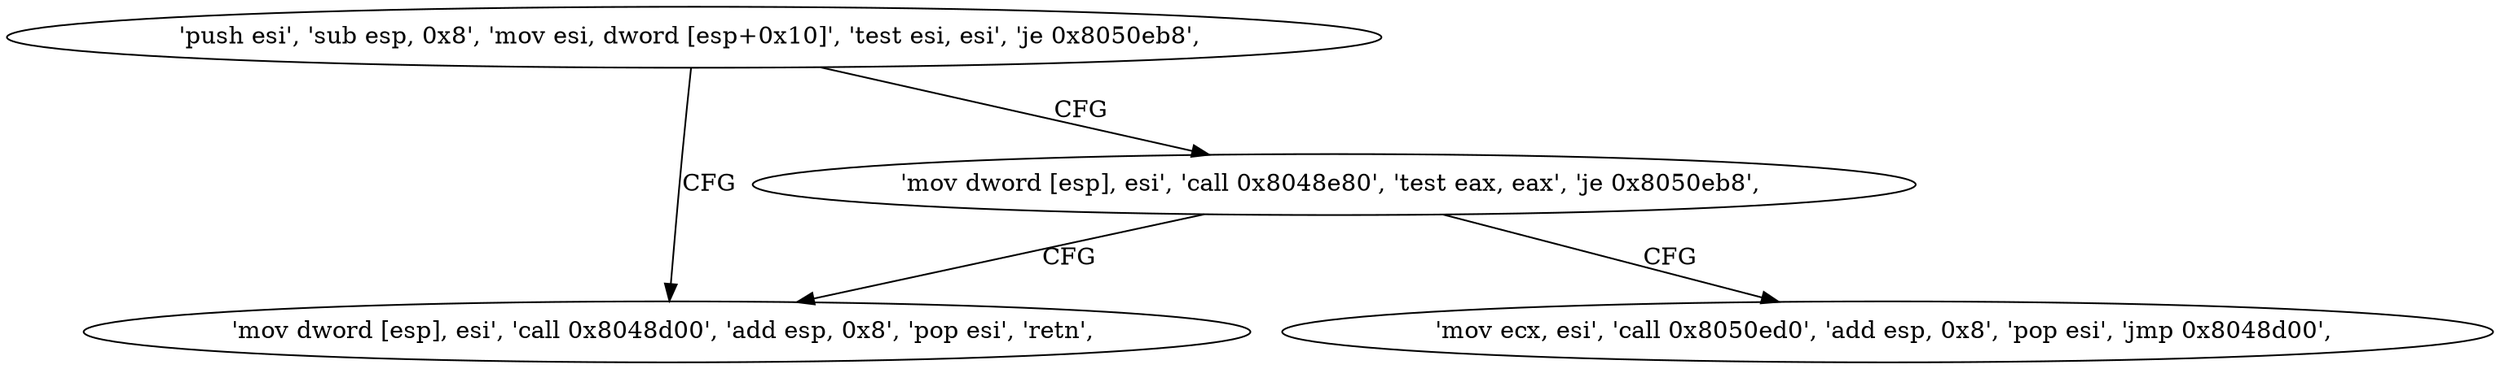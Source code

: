 digraph "func" {
"134549136" [label = "'push esi', 'sub esp, 0x8', 'mov esi, dword [esp+0x10]', 'test esi, esi', 'je 0x8050eb8', " ]
"134549176" [label = "'mov dword [esp], esi', 'call 0x8048d00', 'add esp, 0x8', 'pop esi', 'retn', " ]
"134549148" [label = "'mov dword [esp], esi', 'call 0x8048e80', 'test eax, eax', 'je 0x8050eb8', " ]
"134549160" [label = "'mov ecx, esi', 'call 0x8050ed0', 'add esp, 0x8', 'pop esi', 'jmp 0x8048d00', " ]
"134549136" -> "134549176" [ label = "CFG" ]
"134549136" -> "134549148" [ label = "CFG" ]
"134549148" -> "134549176" [ label = "CFG" ]
"134549148" -> "134549160" [ label = "CFG" ]
}
